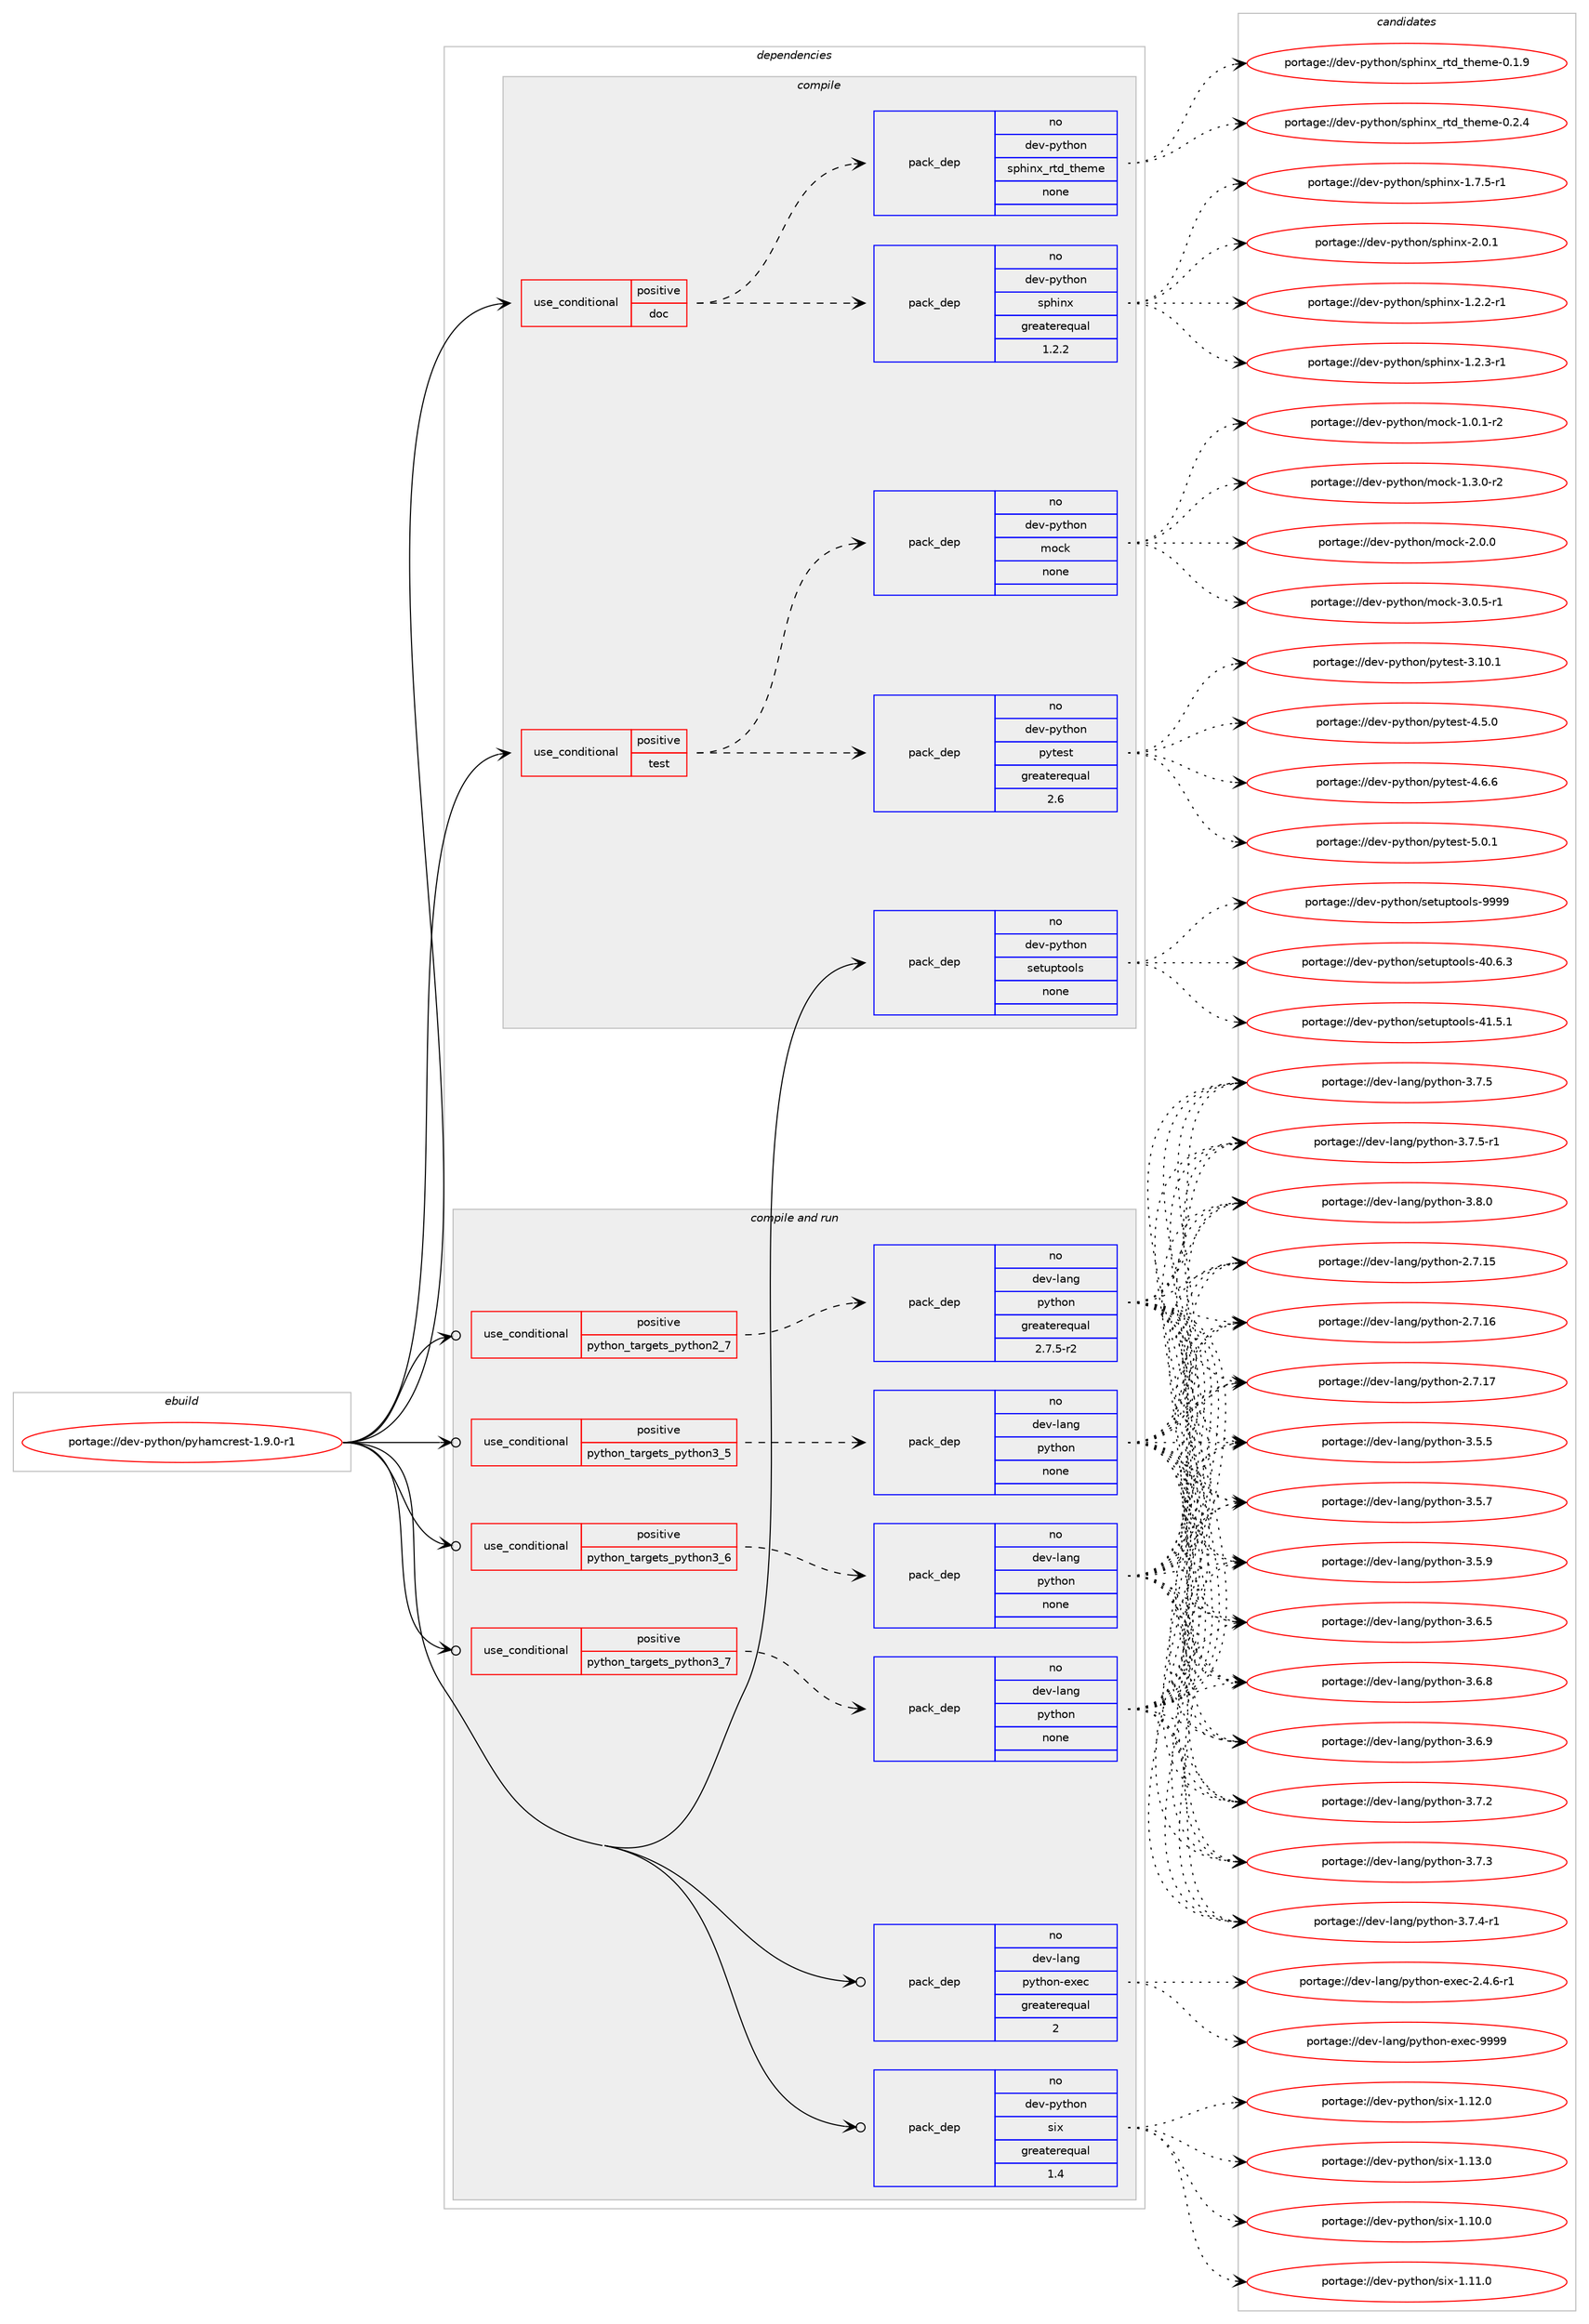digraph prolog {

# *************
# Graph options
# *************

newrank=true;
concentrate=true;
compound=true;
graph [rankdir=LR,fontname=Helvetica,fontsize=10,ranksep=1.5];#, ranksep=2.5, nodesep=0.2];
edge  [arrowhead=vee];
node  [fontname=Helvetica,fontsize=10];

# **********
# The ebuild
# **********

subgraph cluster_leftcol {
color=gray;
rank=same;
label=<<i>ebuild</i>>;
id [label="portage://dev-python/pyhamcrest-1.9.0-r1", color=red, width=4, href="../dev-python/pyhamcrest-1.9.0-r1.svg"];
}

# ****************
# The dependencies
# ****************

subgraph cluster_midcol {
color=gray;
label=<<i>dependencies</i>>;
subgraph cluster_compile {
fillcolor="#eeeeee";
style=filled;
label=<<i>compile</i>>;
subgraph cond35355 {
dependency161396 [label=<<TABLE BORDER="0" CELLBORDER="1" CELLSPACING="0" CELLPADDING="4"><TR><TD ROWSPAN="3" CELLPADDING="10">use_conditional</TD></TR><TR><TD>positive</TD></TR><TR><TD>doc</TD></TR></TABLE>>, shape=none, color=red];
subgraph pack122674 {
dependency161397 [label=<<TABLE BORDER="0" CELLBORDER="1" CELLSPACING="0" CELLPADDING="4" WIDTH="220"><TR><TD ROWSPAN="6" CELLPADDING="30">pack_dep</TD></TR><TR><TD WIDTH="110">no</TD></TR><TR><TD>dev-python</TD></TR><TR><TD>sphinx</TD></TR><TR><TD>greaterequal</TD></TR><TR><TD>1.2.2</TD></TR></TABLE>>, shape=none, color=blue];
}
dependency161396:e -> dependency161397:w [weight=20,style="dashed",arrowhead="vee"];
subgraph pack122675 {
dependency161398 [label=<<TABLE BORDER="0" CELLBORDER="1" CELLSPACING="0" CELLPADDING="4" WIDTH="220"><TR><TD ROWSPAN="6" CELLPADDING="30">pack_dep</TD></TR><TR><TD WIDTH="110">no</TD></TR><TR><TD>dev-python</TD></TR><TR><TD>sphinx_rtd_theme</TD></TR><TR><TD>none</TD></TR><TR><TD></TD></TR></TABLE>>, shape=none, color=blue];
}
dependency161396:e -> dependency161398:w [weight=20,style="dashed",arrowhead="vee"];
}
id:e -> dependency161396:w [weight=20,style="solid",arrowhead="vee"];
subgraph cond35356 {
dependency161399 [label=<<TABLE BORDER="0" CELLBORDER="1" CELLSPACING="0" CELLPADDING="4"><TR><TD ROWSPAN="3" CELLPADDING="10">use_conditional</TD></TR><TR><TD>positive</TD></TR><TR><TD>test</TD></TR></TABLE>>, shape=none, color=red];
subgraph pack122676 {
dependency161400 [label=<<TABLE BORDER="0" CELLBORDER="1" CELLSPACING="0" CELLPADDING="4" WIDTH="220"><TR><TD ROWSPAN="6" CELLPADDING="30">pack_dep</TD></TR><TR><TD WIDTH="110">no</TD></TR><TR><TD>dev-python</TD></TR><TR><TD>pytest</TD></TR><TR><TD>greaterequal</TD></TR><TR><TD>2.6</TD></TR></TABLE>>, shape=none, color=blue];
}
dependency161399:e -> dependency161400:w [weight=20,style="dashed",arrowhead="vee"];
subgraph pack122677 {
dependency161401 [label=<<TABLE BORDER="0" CELLBORDER="1" CELLSPACING="0" CELLPADDING="4" WIDTH="220"><TR><TD ROWSPAN="6" CELLPADDING="30">pack_dep</TD></TR><TR><TD WIDTH="110">no</TD></TR><TR><TD>dev-python</TD></TR><TR><TD>mock</TD></TR><TR><TD>none</TD></TR><TR><TD></TD></TR></TABLE>>, shape=none, color=blue];
}
dependency161399:e -> dependency161401:w [weight=20,style="dashed",arrowhead="vee"];
}
id:e -> dependency161399:w [weight=20,style="solid",arrowhead="vee"];
subgraph pack122678 {
dependency161402 [label=<<TABLE BORDER="0" CELLBORDER="1" CELLSPACING="0" CELLPADDING="4" WIDTH="220"><TR><TD ROWSPAN="6" CELLPADDING="30">pack_dep</TD></TR><TR><TD WIDTH="110">no</TD></TR><TR><TD>dev-python</TD></TR><TR><TD>setuptools</TD></TR><TR><TD>none</TD></TR><TR><TD></TD></TR></TABLE>>, shape=none, color=blue];
}
id:e -> dependency161402:w [weight=20,style="solid",arrowhead="vee"];
}
subgraph cluster_compileandrun {
fillcolor="#eeeeee";
style=filled;
label=<<i>compile and run</i>>;
subgraph cond35357 {
dependency161403 [label=<<TABLE BORDER="0" CELLBORDER="1" CELLSPACING="0" CELLPADDING="4"><TR><TD ROWSPAN="3" CELLPADDING="10">use_conditional</TD></TR><TR><TD>positive</TD></TR><TR><TD>python_targets_python2_7</TD></TR></TABLE>>, shape=none, color=red];
subgraph pack122679 {
dependency161404 [label=<<TABLE BORDER="0" CELLBORDER="1" CELLSPACING="0" CELLPADDING="4" WIDTH="220"><TR><TD ROWSPAN="6" CELLPADDING="30">pack_dep</TD></TR><TR><TD WIDTH="110">no</TD></TR><TR><TD>dev-lang</TD></TR><TR><TD>python</TD></TR><TR><TD>greaterequal</TD></TR><TR><TD>2.7.5-r2</TD></TR></TABLE>>, shape=none, color=blue];
}
dependency161403:e -> dependency161404:w [weight=20,style="dashed",arrowhead="vee"];
}
id:e -> dependency161403:w [weight=20,style="solid",arrowhead="odotvee"];
subgraph cond35358 {
dependency161405 [label=<<TABLE BORDER="0" CELLBORDER="1" CELLSPACING="0" CELLPADDING="4"><TR><TD ROWSPAN="3" CELLPADDING="10">use_conditional</TD></TR><TR><TD>positive</TD></TR><TR><TD>python_targets_python3_5</TD></TR></TABLE>>, shape=none, color=red];
subgraph pack122680 {
dependency161406 [label=<<TABLE BORDER="0" CELLBORDER="1" CELLSPACING="0" CELLPADDING="4" WIDTH="220"><TR><TD ROWSPAN="6" CELLPADDING="30">pack_dep</TD></TR><TR><TD WIDTH="110">no</TD></TR><TR><TD>dev-lang</TD></TR><TR><TD>python</TD></TR><TR><TD>none</TD></TR><TR><TD></TD></TR></TABLE>>, shape=none, color=blue];
}
dependency161405:e -> dependency161406:w [weight=20,style="dashed",arrowhead="vee"];
}
id:e -> dependency161405:w [weight=20,style="solid",arrowhead="odotvee"];
subgraph cond35359 {
dependency161407 [label=<<TABLE BORDER="0" CELLBORDER="1" CELLSPACING="0" CELLPADDING="4"><TR><TD ROWSPAN="3" CELLPADDING="10">use_conditional</TD></TR><TR><TD>positive</TD></TR><TR><TD>python_targets_python3_6</TD></TR></TABLE>>, shape=none, color=red];
subgraph pack122681 {
dependency161408 [label=<<TABLE BORDER="0" CELLBORDER="1" CELLSPACING="0" CELLPADDING="4" WIDTH="220"><TR><TD ROWSPAN="6" CELLPADDING="30">pack_dep</TD></TR><TR><TD WIDTH="110">no</TD></TR><TR><TD>dev-lang</TD></TR><TR><TD>python</TD></TR><TR><TD>none</TD></TR><TR><TD></TD></TR></TABLE>>, shape=none, color=blue];
}
dependency161407:e -> dependency161408:w [weight=20,style="dashed",arrowhead="vee"];
}
id:e -> dependency161407:w [weight=20,style="solid",arrowhead="odotvee"];
subgraph cond35360 {
dependency161409 [label=<<TABLE BORDER="0" CELLBORDER="1" CELLSPACING="0" CELLPADDING="4"><TR><TD ROWSPAN="3" CELLPADDING="10">use_conditional</TD></TR><TR><TD>positive</TD></TR><TR><TD>python_targets_python3_7</TD></TR></TABLE>>, shape=none, color=red];
subgraph pack122682 {
dependency161410 [label=<<TABLE BORDER="0" CELLBORDER="1" CELLSPACING="0" CELLPADDING="4" WIDTH="220"><TR><TD ROWSPAN="6" CELLPADDING="30">pack_dep</TD></TR><TR><TD WIDTH="110">no</TD></TR><TR><TD>dev-lang</TD></TR><TR><TD>python</TD></TR><TR><TD>none</TD></TR><TR><TD></TD></TR></TABLE>>, shape=none, color=blue];
}
dependency161409:e -> dependency161410:w [weight=20,style="dashed",arrowhead="vee"];
}
id:e -> dependency161409:w [weight=20,style="solid",arrowhead="odotvee"];
subgraph pack122683 {
dependency161411 [label=<<TABLE BORDER="0" CELLBORDER="1" CELLSPACING="0" CELLPADDING="4" WIDTH="220"><TR><TD ROWSPAN="6" CELLPADDING="30">pack_dep</TD></TR><TR><TD WIDTH="110">no</TD></TR><TR><TD>dev-lang</TD></TR><TR><TD>python-exec</TD></TR><TR><TD>greaterequal</TD></TR><TR><TD>2</TD></TR></TABLE>>, shape=none, color=blue];
}
id:e -> dependency161411:w [weight=20,style="solid",arrowhead="odotvee"];
subgraph pack122684 {
dependency161412 [label=<<TABLE BORDER="0" CELLBORDER="1" CELLSPACING="0" CELLPADDING="4" WIDTH="220"><TR><TD ROWSPAN="6" CELLPADDING="30">pack_dep</TD></TR><TR><TD WIDTH="110">no</TD></TR><TR><TD>dev-python</TD></TR><TR><TD>six</TD></TR><TR><TD>greaterequal</TD></TR><TR><TD>1.4</TD></TR></TABLE>>, shape=none, color=blue];
}
id:e -> dependency161412:w [weight=20,style="solid",arrowhead="odotvee"];
}
subgraph cluster_run {
fillcolor="#eeeeee";
style=filled;
label=<<i>run</i>>;
}
}

# **************
# The candidates
# **************

subgraph cluster_choices {
rank=same;
color=gray;
label=<<i>candidates</i>>;

subgraph choice122674 {
color=black;
nodesep=1;
choiceportage10010111845112121116104111110471151121041051101204549465046504511449 [label="portage://dev-python/sphinx-1.2.2-r1", color=red, width=4,href="../dev-python/sphinx-1.2.2-r1.svg"];
choiceportage10010111845112121116104111110471151121041051101204549465046514511449 [label="portage://dev-python/sphinx-1.2.3-r1", color=red, width=4,href="../dev-python/sphinx-1.2.3-r1.svg"];
choiceportage10010111845112121116104111110471151121041051101204549465546534511449 [label="portage://dev-python/sphinx-1.7.5-r1", color=red, width=4,href="../dev-python/sphinx-1.7.5-r1.svg"];
choiceportage1001011184511212111610411111047115112104105110120455046484649 [label="portage://dev-python/sphinx-2.0.1", color=red, width=4,href="../dev-python/sphinx-2.0.1.svg"];
dependency161397:e -> choiceportage10010111845112121116104111110471151121041051101204549465046504511449:w [style=dotted,weight="100"];
dependency161397:e -> choiceportage10010111845112121116104111110471151121041051101204549465046514511449:w [style=dotted,weight="100"];
dependency161397:e -> choiceportage10010111845112121116104111110471151121041051101204549465546534511449:w [style=dotted,weight="100"];
dependency161397:e -> choiceportage1001011184511212111610411111047115112104105110120455046484649:w [style=dotted,weight="100"];
}
subgraph choice122675 {
color=black;
nodesep=1;
choiceportage10010111845112121116104111110471151121041051101209511411610095116104101109101454846494657 [label="portage://dev-python/sphinx_rtd_theme-0.1.9", color=red, width=4,href="../dev-python/sphinx_rtd_theme-0.1.9.svg"];
choiceportage10010111845112121116104111110471151121041051101209511411610095116104101109101454846504652 [label="portage://dev-python/sphinx_rtd_theme-0.2.4", color=red, width=4,href="../dev-python/sphinx_rtd_theme-0.2.4.svg"];
dependency161398:e -> choiceportage10010111845112121116104111110471151121041051101209511411610095116104101109101454846494657:w [style=dotted,weight="100"];
dependency161398:e -> choiceportage10010111845112121116104111110471151121041051101209511411610095116104101109101454846504652:w [style=dotted,weight="100"];
}
subgraph choice122676 {
color=black;
nodesep=1;
choiceportage100101118451121211161041111104711212111610111511645514649484649 [label="portage://dev-python/pytest-3.10.1", color=red, width=4,href="../dev-python/pytest-3.10.1.svg"];
choiceportage1001011184511212111610411111047112121116101115116455246534648 [label="portage://dev-python/pytest-4.5.0", color=red, width=4,href="../dev-python/pytest-4.5.0.svg"];
choiceportage1001011184511212111610411111047112121116101115116455246544654 [label="portage://dev-python/pytest-4.6.6", color=red, width=4,href="../dev-python/pytest-4.6.6.svg"];
choiceportage1001011184511212111610411111047112121116101115116455346484649 [label="portage://dev-python/pytest-5.0.1", color=red, width=4,href="../dev-python/pytest-5.0.1.svg"];
dependency161400:e -> choiceportage100101118451121211161041111104711212111610111511645514649484649:w [style=dotted,weight="100"];
dependency161400:e -> choiceportage1001011184511212111610411111047112121116101115116455246534648:w [style=dotted,weight="100"];
dependency161400:e -> choiceportage1001011184511212111610411111047112121116101115116455246544654:w [style=dotted,weight="100"];
dependency161400:e -> choiceportage1001011184511212111610411111047112121116101115116455346484649:w [style=dotted,weight="100"];
}
subgraph choice122677 {
color=black;
nodesep=1;
choiceportage1001011184511212111610411111047109111991074549464846494511450 [label="portage://dev-python/mock-1.0.1-r2", color=red, width=4,href="../dev-python/mock-1.0.1-r2.svg"];
choiceportage1001011184511212111610411111047109111991074549465146484511450 [label="portage://dev-python/mock-1.3.0-r2", color=red, width=4,href="../dev-python/mock-1.3.0-r2.svg"];
choiceportage100101118451121211161041111104710911199107455046484648 [label="portage://dev-python/mock-2.0.0", color=red, width=4,href="../dev-python/mock-2.0.0.svg"];
choiceportage1001011184511212111610411111047109111991074551464846534511449 [label="portage://dev-python/mock-3.0.5-r1", color=red, width=4,href="../dev-python/mock-3.0.5-r1.svg"];
dependency161401:e -> choiceportage1001011184511212111610411111047109111991074549464846494511450:w [style=dotted,weight="100"];
dependency161401:e -> choiceportage1001011184511212111610411111047109111991074549465146484511450:w [style=dotted,weight="100"];
dependency161401:e -> choiceportage100101118451121211161041111104710911199107455046484648:w [style=dotted,weight="100"];
dependency161401:e -> choiceportage1001011184511212111610411111047109111991074551464846534511449:w [style=dotted,weight="100"];
}
subgraph choice122678 {
color=black;
nodesep=1;
choiceportage100101118451121211161041111104711510111611711211611111110811545524846544651 [label="portage://dev-python/setuptools-40.6.3", color=red, width=4,href="../dev-python/setuptools-40.6.3.svg"];
choiceportage100101118451121211161041111104711510111611711211611111110811545524946534649 [label="portage://dev-python/setuptools-41.5.1", color=red, width=4,href="../dev-python/setuptools-41.5.1.svg"];
choiceportage10010111845112121116104111110471151011161171121161111111081154557575757 [label="portage://dev-python/setuptools-9999", color=red, width=4,href="../dev-python/setuptools-9999.svg"];
dependency161402:e -> choiceportage100101118451121211161041111104711510111611711211611111110811545524846544651:w [style=dotted,weight="100"];
dependency161402:e -> choiceportage100101118451121211161041111104711510111611711211611111110811545524946534649:w [style=dotted,weight="100"];
dependency161402:e -> choiceportage10010111845112121116104111110471151011161171121161111111081154557575757:w [style=dotted,weight="100"];
}
subgraph choice122679 {
color=black;
nodesep=1;
choiceportage10010111845108971101034711212111610411111045504655464953 [label="portage://dev-lang/python-2.7.15", color=red, width=4,href="../dev-lang/python-2.7.15.svg"];
choiceportage10010111845108971101034711212111610411111045504655464954 [label="portage://dev-lang/python-2.7.16", color=red, width=4,href="../dev-lang/python-2.7.16.svg"];
choiceportage10010111845108971101034711212111610411111045504655464955 [label="portage://dev-lang/python-2.7.17", color=red, width=4,href="../dev-lang/python-2.7.17.svg"];
choiceportage100101118451089711010347112121116104111110455146534653 [label="portage://dev-lang/python-3.5.5", color=red, width=4,href="../dev-lang/python-3.5.5.svg"];
choiceportage100101118451089711010347112121116104111110455146534655 [label="portage://dev-lang/python-3.5.7", color=red, width=4,href="../dev-lang/python-3.5.7.svg"];
choiceportage100101118451089711010347112121116104111110455146534657 [label="portage://dev-lang/python-3.5.9", color=red, width=4,href="../dev-lang/python-3.5.9.svg"];
choiceportage100101118451089711010347112121116104111110455146544653 [label="portage://dev-lang/python-3.6.5", color=red, width=4,href="../dev-lang/python-3.6.5.svg"];
choiceportage100101118451089711010347112121116104111110455146544656 [label="portage://dev-lang/python-3.6.8", color=red, width=4,href="../dev-lang/python-3.6.8.svg"];
choiceportage100101118451089711010347112121116104111110455146544657 [label="portage://dev-lang/python-3.6.9", color=red, width=4,href="../dev-lang/python-3.6.9.svg"];
choiceportage100101118451089711010347112121116104111110455146554650 [label="portage://dev-lang/python-3.7.2", color=red, width=4,href="../dev-lang/python-3.7.2.svg"];
choiceportage100101118451089711010347112121116104111110455146554651 [label="portage://dev-lang/python-3.7.3", color=red, width=4,href="../dev-lang/python-3.7.3.svg"];
choiceportage1001011184510897110103471121211161041111104551465546524511449 [label="portage://dev-lang/python-3.7.4-r1", color=red, width=4,href="../dev-lang/python-3.7.4-r1.svg"];
choiceportage100101118451089711010347112121116104111110455146554653 [label="portage://dev-lang/python-3.7.5", color=red, width=4,href="../dev-lang/python-3.7.5.svg"];
choiceportage1001011184510897110103471121211161041111104551465546534511449 [label="portage://dev-lang/python-3.7.5-r1", color=red, width=4,href="../dev-lang/python-3.7.5-r1.svg"];
choiceportage100101118451089711010347112121116104111110455146564648 [label="portage://dev-lang/python-3.8.0", color=red, width=4,href="../dev-lang/python-3.8.0.svg"];
dependency161404:e -> choiceportage10010111845108971101034711212111610411111045504655464953:w [style=dotted,weight="100"];
dependency161404:e -> choiceportage10010111845108971101034711212111610411111045504655464954:w [style=dotted,weight="100"];
dependency161404:e -> choiceportage10010111845108971101034711212111610411111045504655464955:w [style=dotted,weight="100"];
dependency161404:e -> choiceportage100101118451089711010347112121116104111110455146534653:w [style=dotted,weight="100"];
dependency161404:e -> choiceportage100101118451089711010347112121116104111110455146534655:w [style=dotted,weight="100"];
dependency161404:e -> choiceportage100101118451089711010347112121116104111110455146534657:w [style=dotted,weight="100"];
dependency161404:e -> choiceportage100101118451089711010347112121116104111110455146544653:w [style=dotted,weight="100"];
dependency161404:e -> choiceportage100101118451089711010347112121116104111110455146544656:w [style=dotted,weight="100"];
dependency161404:e -> choiceportage100101118451089711010347112121116104111110455146544657:w [style=dotted,weight="100"];
dependency161404:e -> choiceportage100101118451089711010347112121116104111110455146554650:w [style=dotted,weight="100"];
dependency161404:e -> choiceportage100101118451089711010347112121116104111110455146554651:w [style=dotted,weight="100"];
dependency161404:e -> choiceportage1001011184510897110103471121211161041111104551465546524511449:w [style=dotted,weight="100"];
dependency161404:e -> choiceportage100101118451089711010347112121116104111110455146554653:w [style=dotted,weight="100"];
dependency161404:e -> choiceportage1001011184510897110103471121211161041111104551465546534511449:w [style=dotted,weight="100"];
dependency161404:e -> choiceportage100101118451089711010347112121116104111110455146564648:w [style=dotted,weight="100"];
}
subgraph choice122680 {
color=black;
nodesep=1;
choiceportage10010111845108971101034711212111610411111045504655464953 [label="portage://dev-lang/python-2.7.15", color=red, width=4,href="../dev-lang/python-2.7.15.svg"];
choiceportage10010111845108971101034711212111610411111045504655464954 [label="portage://dev-lang/python-2.7.16", color=red, width=4,href="../dev-lang/python-2.7.16.svg"];
choiceportage10010111845108971101034711212111610411111045504655464955 [label="portage://dev-lang/python-2.7.17", color=red, width=4,href="../dev-lang/python-2.7.17.svg"];
choiceportage100101118451089711010347112121116104111110455146534653 [label="portage://dev-lang/python-3.5.5", color=red, width=4,href="../dev-lang/python-3.5.5.svg"];
choiceportage100101118451089711010347112121116104111110455146534655 [label="portage://dev-lang/python-3.5.7", color=red, width=4,href="../dev-lang/python-3.5.7.svg"];
choiceportage100101118451089711010347112121116104111110455146534657 [label="portage://dev-lang/python-3.5.9", color=red, width=4,href="../dev-lang/python-3.5.9.svg"];
choiceportage100101118451089711010347112121116104111110455146544653 [label="portage://dev-lang/python-3.6.5", color=red, width=4,href="../dev-lang/python-3.6.5.svg"];
choiceportage100101118451089711010347112121116104111110455146544656 [label="portage://dev-lang/python-3.6.8", color=red, width=4,href="../dev-lang/python-3.6.8.svg"];
choiceportage100101118451089711010347112121116104111110455146544657 [label="portage://dev-lang/python-3.6.9", color=red, width=4,href="../dev-lang/python-3.6.9.svg"];
choiceportage100101118451089711010347112121116104111110455146554650 [label="portage://dev-lang/python-3.7.2", color=red, width=4,href="../dev-lang/python-3.7.2.svg"];
choiceportage100101118451089711010347112121116104111110455146554651 [label="portage://dev-lang/python-3.7.3", color=red, width=4,href="../dev-lang/python-3.7.3.svg"];
choiceportage1001011184510897110103471121211161041111104551465546524511449 [label="portage://dev-lang/python-3.7.4-r1", color=red, width=4,href="../dev-lang/python-3.7.4-r1.svg"];
choiceportage100101118451089711010347112121116104111110455146554653 [label="portage://dev-lang/python-3.7.5", color=red, width=4,href="../dev-lang/python-3.7.5.svg"];
choiceportage1001011184510897110103471121211161041111104551465546534511449 [label="portage://dev-lang/python-3.7.5-r1", color=red, width=4,href="../dev-lang/python-3.7.5-r1.svg"];
choiceportage100101118451089711010347112121116104111110455146564648 [label="portage://dev-lang/python-3.8.0", color=red, width=4,href="../dev-lang/python-3.8.0.svg"];
dependency161406:e -> choiceportage10010111845108971101034711212111610411111045504655464953:w [style=dotted,weight="100"];
dependency161406:e -> choiceportage10010111845108971101034711212111610411111045504655464954:w [style=dotted,weight="100"];
dependency161406:e -> choiceportage10010111845108971101034711212111610411111045504655464955:w [style=dotted,weight="100"];
dependency161406:e -> choiceportage100101118451089711010347112121116104111110455146534653:w [style=dotted,weight="100"];
dependency161406:e -> choiceportage100101118451089711010347112121116104111110455146534655:w [style=dotted,weight="100"];
dependency161406:e -> choiceportage100101118451089711010347112121116104111110455146534657:w [style=dotted,weight="100"];
dependency161406:e -> choiceportage100101118451089711010347112121116104111110455146544653:w [style=dotted,weight="100"];
dependency161406:e -> choiceportage100101118451089711010347112121116104111110455146544656:w [style=dotted,weight="100"];
dependency161406:e -> choiceportage100101118451089711010347112121116104111110455146544657:w [style=dotted,weight="100"];
dependency161406:e -> choiceportage100101118451089711010347112121116104111110455146554650:w [style=dotted,weight="100"];
dependency161406:e -> choiceportage100101118451089711010347112121116104111110455146554651:w [style=dotted,weight="100"];
dependency161406:e -> choiceportage1001011184510897110103471121211161041111104551465546524511449:w [style=dotted,weight="100"];
dependency161406:e -> choiceportage100101118451089711010347112121116104111110455146554653:w [style=dotted,weight="100"];
dependency161406:e -> choiceportage1001011184510897110103471121211161041111104551465546534511449:w [style=dotted,weight="100"];
dependency161406:e -> choiceportage100101118451089711010347112121116104111110455146564648:w [style=dotted,weight="100"];
}
subgraph choice122681 {
color=black;
nodesep=1;
choiceportage10010111845108971101034711212111610411111045504655464953 [label="portage://dev-lang/python-2.7.15", color=red, width=4,href="../dev-lang/python-2.7.15.svg"];
choiceportage10010111845108971101034711212111610411111045504655464954 [label="portage://dev-lang/python-2.7.16", color=red, width=4,href="../dev-lang/python-2.7.16.svg"];
choiceportage10010111845108971101034711212111610411111045504655464955 [label="portage://dev-lang/python-2.7.17", color=red, width=4,href="../dev-lang/python-2.7.17.svg"];
choiceportage100101118451089711010347112121116104111110455146534653 [label="portage://dev-lang/python-3.5.5", color=red, width=4,href="../dev-lang/python-3.5.5.svg"];
choiceportage100101118451089711010347112121116104111110455146534655 [label="portage://dev-lang/python-3.5.7", color=red, width=4,href="../dev-lang/python-3.5.7.svg"];
choiceportage100101118451089711010347112121116104111110455146534657 [label="portage://dev-lang/python-3.5.9", color=red, width=4,href="../dev-lang/python-3.5.9.svg"];
choiceportage100101118451089711010347112121116104111110455146544653 [label="portage://dev-lang/python-3.6.5", color=red, width=4,href="../dev-lang/python-3.6.5.svg"];
choiceportage100101118451089711010347112121116104111110455146544656 [label="portage://dev-lang/python-3.6.8", color=red, width=4,href="../dev-lang/python-3.6.8.svg"];
choiceportage100101118451089711010347112121116104111110455146544657 [label="portage://dev-lang/python-3.6.9", color=red, width=4,href="../dev-lang/python-3.6.9.svg"];
choiceportage100101118451089711010347112121116104111110455146554650 [label="portage://dev-lang/python-3.7.2", color=red, width=4,href="../dev-lang/python-3.7.2.svg"];
choiceportage100101118451089711010347112121116104111110455146554651 [label="portage://dev-lang/python-3.7.3", color=red, width=4,href="../dev-lang/python-3.7.3.svg"];
choiceportage1001011184510897110103471121211161041111104551465546524511449 [label="portage://dev-lang/python-3.7.4-r1", color=red, width=4,href="../dev-lang/python-3.7.4-r1.svg"];
choiceportage100101118451089711010347112121116104111110455146554653 [label="portage://dev-lang/python-3.7.5", color=red, width=4,href="../dev-lang/python-3.7.5.svg"];
choiceportage1001011184510897110103471121211161041111104551465546534511449 [label="portage://dev-lang/python-3.7.5-r1", color=red, width=4,href="../dev-lang/python-3.7.5-r1.svg"];
choiceportage100101118451089711010347112121116104111110455146564648 [label="portage://dev-lang/python-3.8.0", color=red, width=4,href="../dev-lang/python-3.8.0.svg"];
dependency161408:e -> choiceportage10010111845108971101034711212111610411111045504655464953:w [style=dotted,weight="100"];
dependency161408:e -> choiceportage10010111845108971101034711212111610411111045504655464954:w [style=dotted,weight="100"];
dependency161408:e -> choiceportage10010111845108971101034711212111610411111045504655464955:w [style=dotted,weight="100"];
dependency161408:e -> choiceportage100101118451089711010347112121116104111110455146534653:w [style=dotted,weight="100"];
dependency161408:e -> choiceportage100101118451089711010347112121116104111110455146534655:w [style=dotted,weight="100"];
dependency161408:e -> choiceportage100101118451089711010347112121116104111110455146534657:w [style=dotted,weight="100"];
dependency161408:e -> choiceportage100101118451089711010347112121116104111110455146544653:w [style=dotted,weight="100"];
dependency161408:e -> choiceportage100101118451089711010347112121116104111110455146544656:w [style=dotted,weight="100"];
dependency161408:e -> choiceportage100101118451089711010347112121116104111110455146544657:w [style=dotted,weight="100"];
dependency161408:e -> choiceportage100101118451089711010347112121116104111110455146554650:w [style=dotted,weight="100"];
dependency161408:e -> choiceportage100101118451089711010347112121116104111110455146554651:w [style=dotted,weight="100"];
dependency161408:e -> choiceportage1001011184510897110103471121211161041111104551465546524511449:w [style=dotted,weight="100"];
dependency161408:e -> choiceportage100101118451089711010347112121116104111110455146554653:w [style=dotted,weight="100"];
dependency161408:e -> choiceportage1001011184510897110103471121211161041111104551465546534511449:w [style=dotted,weight="100"];
dependency161408:e -> choiceportage100101118451089711010347112121116104111110455146564648:w [style=dotted,weight="100"];
}
subgraph choice122682 {
color=black;
nodesep=1;
choiceportage10010111845108971101034711212111610411111045504655464953 [label="portage://dev-lang/python-2.7.15", color=red, width=4,href="../dev-lang/python-2.7.15.svg"];
choiceportage10010111845108971101034711212111610411111045504655464954 [label="portage://dev-lang/python-2.7.16", color=red, width=4,href="../dev-lang/python-2.7.16.svg"];
choiceportage10010111845108971101034711212111610411111045504655464955 [label="portage://dev-lang/python-2.7.17", color=red, width=4,href="../dev-lang/python-2.7.17.svg"];
choiceportage100101118451089711010347112121116104111110455146534653 [label="portage://dev-lang/python-3.5.5", color=red, width=4,href="../dev-lang/python-3.5.5.svg"];
choiceportage100101118451089711010347112121116104111110455146534655 [label="portage://dev-lang/python-3.5.7", color=red, width=4,href="../dev-lang/python-3.5.7.svg"];
choiceportage100101118451089711010347112121116104111110455146534657 [label="portage://dev-lang/python-3.5.9", color=red, width=4,href="../dev-lang/python-3.5.9.svg"];
choiceportage100101118451089711010347112121116104111110455146544653 [label="portage://dev-lang/python-3.6.5", color=red, width=4,href="../dev-lang/python-3.6.5.svg"];
choiceportage100101118451089711010347112121116104111110455146544656 [label="portage://dev-lang/python-3.6.8", color=red, width=4,href="../dev-lang/python-3.6.8.svg"];
choiceportage100101118451089711010347112121116104111110455146544657 [label="portage://dev-lang/python-3.6.9", color=red, width=4,href="../dev-lang/python-3.6.9.svg"];
choiceportage100101118451089711010347112121116104111110455146554650 [label="portage://dev-lang/python-3.7.2", color=red, width=4,href="../dev-lang/python-3.7.2.svg"];
choiceportage100101118451089711010347112121116104111110455146554651 [label="portage://dev-lang/python-3.7.3", color=red, width=4,href="../dev-lang/python-3.7.3.svg"];
choiceportage1001011184510897110103471121211161041111104551465546524511449 [label="portage://dev-lang/python-3.7.4-r1", color=red, width=4,href="../dev-lang/python-3.7.4-r1.svg"];
choiceportage100101118451089711010347112121116104111110455146554653 [label="portage://dev-lang/python-3.7.5", color=red, width=4,href="../dev-lang/python-3.7.5.svg"];
choiceportage1001011184510897110103471121211161041111104551465546534511449 [label="portage://dev-lang/python-3.7.5-r1", color=red, width=4,href="../dev-lang/python-3.7.5-r1.svg"];
choiceportage100101118451089711010347112121116104111110455146564648 [label="portage://dev-lang/python-3.8.0", color=red, width=4,href="../dev-lang/python-3.8.0.svg"];
dependency161410:e -> choiceportage10010111845108971101034711212111610411111045504655464953:w [style=dotted,weight="100"];
dependency161410:e -> choiceportage10010111845108971101034711212111610411111045504655464954:w [style=dotted,weight="100"];
dependency161410:e -> choiceportage10010111845108971101034711212111610411111045504655464955:w [style=dotted,weight="100"];
dependency161410:e -> choiceportage100101118451089711010347112121116104111110455146534653:w [style=dotted,weight="100"];
dependency161410:e -> choiceportage100101118451089711010347112121116104111110455146534655:w [style=dotted,weight="100"];
dependency161410:e -> choiceportage100101118451089711010347112121116104111110455146534657:w [style=dotted,weight="100"];
dependency161410:e -> choiceportage100101118451089711010347112121116104111110455146544653:w [style=dotted,weight="100"];
dependency161410:e -> choiceportage100101118451089711010347112121116104111110455146544656:w [style=dotted,weight="100"];
dependency161410:e -> choiceportage100101118451089711010347112121116104111110455146544657:w [style=dotted,weight="100"];
dependency161410:e -> choiceportage100101118451089711010347112121116104111110455146554650:w [style=dotted,weight="100"];
dependency161410:e -> choiceportage100101118451089711010347112121116104111110455146554651:w [style=dotted,weight="100"];
dependency161410:e -> choiceportage1001011184510897110103471121211161041111104551465546524511449:w [style=dotted,weight="100"];
dependency161410:e -> choiceportage100101118451089711010347112121116104111110455146554653:w [style=dotted,weight="100"];
dependency161410:e -> choiceportage1001011184510897110103471121211161041111104551465546534511449:w [style=dotted,weight="100"];
dependency161410:e -> choiceportage100101118451089711010347112121116104111110455146564648:w [style=dotted,weight="100"];
}
subgraph choice122683 {
color=black;
nodesep=1;
choiceportage10010111845108971101034711212111610411111045101120101994550465246544511449 [label="portage://dev-lang/python-exec-2.4.6-r1", color=red, width=4,href="../dev-lang/python-exec-2.4.6-r1.svg"];
choiceportage10010111845108971101034711212111610411111045101120101994557575757 [label="portage://dev-lang/python-exec-9999", color=red, width=4,href="../dev-lang/python-exec-9999.svg"];
dependency161411:e -> choiceportage10010111845108971101034711212111610411111045101120101994550465246544511449:w [style=dotted,weight="100"];
dependency161411:e -> choiceportage10010111845108971101034711212111610411111045101120101994557575757:w [style=dotted,weight="100"];
}
subgraph choice122684 {
color=black;
nodesep=1;
choiceportage100101118451121211161041111104711510512045494649484648 [label="portage://dev-python/six-1.10.0", color=red, width=4,href="../dev-python/six-1.10.0.svg"];
choiceportage100101118451121211161041111104711510512045494649494648 [label="portage://dev-python/six-1.11.0", color=red, width=4,href="../dev-python/six-1.11.0.svg"];
choiceportage100101118451121211161041111104711510512045494649504648 [label="portage://dev-python/six-1.12.0", color=red, width=4,href="../dev-python/six-1.12.0.svg"];
choiceportage100101118451121211161041111104711510512045494649514648 [label="portage://dev-python/six-1.13.0", color=red, width=4,href="../dev-python/six-1.13.0.svg"];
dependency161412:e -> choiceportage100101118451121211161041111104711510512045494649484648:w [style=dotted,weight="100"];
dependency161412:e -> choiceportage100101118451121211161041111104711510512045494649494648:w [style=dotted,weight="100"];
dependency161412:e -> choiceportage100101118451121211161041111104711510512045494649504648:w [style=dotted,weight="100"];
dependency161412:e -> choiceportage100101118451121211161041111104711510512045494649514648:w [style=dotted,weight="100"];
}
}

}
